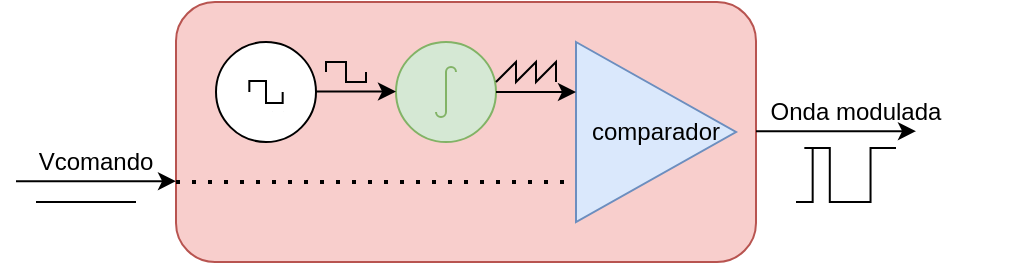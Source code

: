 <mxfile version="13.9.9" type="device"><diagram id="d5FeLhxaq8CYnHZpdYA7" name="Page-1"><mxGraphModel dx="436" dy="470" grid="1" gridSize="10" guides="1" tooltips="1" connect="1" arrows="1" fold="1" page="1" pageScale="1" pageWidth="850" pageHeight="1100" math="0" shadow="0"><root><mxCell id="0"/><mxCell id="1" parent="0"/><mxCell id="L63wCB8q5mCTQD0SwkEq-9" value="" style="rounded=1;whiteSpace=wrap;html=1;shadow=0;dashed=0;sketch=0;strokeWidth=1;fillColor=#f8cecc;strokeColor=#b85450;" parent="1" vertex="1"><mxGeometry x="330" y="260" width="290" height="130" as="geometry"/></mxCell><mxCell id="Ihf9Q0kChT4_8F_Ei2ev-1" value="comparador" style="triangle;whiteSpace=wrap;html=1;fillColor=#dae8fc;strokeColor=#6c8ebf;" vertex="1" parent="1"><mxGeometry x="530" y="280" width="80" height="90" as="geometry"/></mxCell><mxCell id="L63wCB8q5mCTQD0SwkEq-10" value="" style="group" parent="1" vertex="1" connectable="0"><mxGeometry x="670" y="275" width="80" height="50" as="geometry"/></mxCell><mxCell id="L63wCB8q5mCTQD0SwkEq-25" value="Onda modulada" style="text;html=1;strokeColor=none;fillColor=none;align=center;verticalAlign=middle;whiteSpace=wrap;rounded=0;" parent="L63wCB8q5mCTQD0SwkEq-10" vertex="1"><mxGeometry x="-50" y="30" width="100" height="20" as="geometry"/></mxCell><mxCell id="L63wCB8q5mCTQD0SwkEq-13" value="" style="verticalLabelPosition=bottom;shadow=0;dashed=0;align=center;html=1;verticalAlign=top;shape=mxgraph.electrical.abstract.integrator;fillColor=#d5e8d4;strokeColor=#82b366;" parent="1" vertex="1"><mxGeometry x="440" y="280" width="50" height="50" as="geometry"/></mxCell><mxCell id="L63wCB8q5mCTQD0SwkEq-17" value="" style="group;container=1;" parent="1" vertex="1" connectable="0"><mxGeometry x="350" y="275" width="50" height="60" as="geometry"><mxRectangle x="350" y="275" width="50" height="40" as="alternateBounds"/></mxGeometry></mxCell><mxCell id="L63wCB8q5mCTQD0SwkEq-14" value="" style="perimeter=ellipsePerimeter;verticalLabelPosition=bottom;shadow=0;dashed=0;align=center;html=1;verticalAlign=top;shape=mxgraph.electrical.instruments.signal_generator;" parent="L63wCB8q5mCTQD0SwkEq-17" vertex="1"><mxGeometry width="50" height="60" as="geometry"/></mxCell><mxCell id="L63wCB8q5mCTQD0SwkEq-15" value="" style="rounded=0;whiteSpace=wrap;html=1;strokeColor=none;" parent="L63wCB8q5mCTQD0SwkEq-17" vertex="1"><mxGeometry x="15" y="10" width="20" height="10" as="geometry"/></mxCell><mxCell id="L63wCB8q5mCTQD0SwkEq-16" value="" style="rounded=0;whiteSpace=wrap;html=1;strokeColor=none;" parent="L63wCB8q5mCTQD0SwkEq-17" vertex="1"><mxGeometry x="15" y="40" width="20" height="10" as="geometry"/></mxCell><mxCell id="L63wCB8q5mCTQD0SwkEq-19" value="" style="endArrow=classic;html=1;" parent="1" edge="1"><mxGeometry width="50" height="50" relative="1" as="geometry"><mxPoint x="250" y="349.58" as="sourcePoint"/><mxPoint x="330" y="349.58" as="targetPoint"/></mxGeometry></mxCell><mxCell id="L63wCB8q5mCTQD0SwkEq-20" value="Vcomando" style="text;html=1;strokeColor=none;fillColor=none;align=center;verticalAlign=middle;whiteSpace=wrap;rounded=0;" parent="1" vertex="1"><mxGeometry x="270" y="330" width="40" height="20" as="geometry"/></mxCell><mxCell id="L63wCB8q5mCTQD0SwkEq-21" value="" style="endArrow=none;dashed=1;html=1;dashPattern=1 3;strokeWidth=2;" parent="1" edge="1"><mxGeometry width="50" height="50" relative="1" as="geometry"><mxPoint x="330" y="350" as="sourcePoint"/><mxPoint x="530" y="350" as="targetPoint"/></mxGeometry></mxCell><mxCell id="L63wCB8q5mCTQD0SwkEq-22" value="" style="endArrow=classic;html=1;" parent="1" edge="1"><mxGeometry width="50" height="50" relative="1" as="geometry"><mxPoint x="400" y="304.8" as="sourcePoint"/><mxPoint x="440" y="304.8" as="targetPoint"/></mxGeometry></mxCell><mxCell id="L63wCB8q5mCTQD0SwkEq-23" value="" style="endArrow=classic;html=1;" parent="1" edge="1"><mxGeometry width="50" height="50" relative="1" as="geometry"><mxPoint x="490" y="305.0" as="sourcePoint"/><mxPoint x="530" y="305.0" as="targetPoint"/></mxGeometry></mxCell><mxCell id="L63wCB8q5mCTQD0SwkEq-24" value="" style="endArrow=classic;html=1;" parent="1" edge="1"><mxGeometry width="50" height="50" relative="1" as="geometry"><mxPoint x="620" y="324.58" as="sourcePoint"/><mxPoint x="700" y="324.58" as="targetPoint"/></mxGeometry></mxCell><mxCell id="L63wCB8q5mCTQD0SwkEq-37" value="" style="group" parent="1" vertex="1" connectable="0"><mxGeometry x="640" y="330" width="50" height="30" as="geometry"/></mxCell><mxCell id="L63wCB8q5mCTQD0SwkEq-32" value="" style="pointerEvents=1;verticalLabelPosition=bottom;shadow=0;dashed=0;align=center;html=1;verticalAlign=top;shape=mxgraph.electrical.waveforms.pulse_2;" parent="L63wCB8q5mCTQD0SwkEq-37" vertex="1"><mxGeometry x="4.167" y="3" width="45.833" height="27" as="geometry"/></mxCell><mxCell id="L63wCB8q5mCTQD0SwkEq-33" value="" style="pointerEvents=1;verticalLabelPosition=bottom;shadow=0;dashed=0;align=center;html=1;verticalAlign=top;shape=mxgraph.electrical.waveforms.step_1;" parent="L63wCB8q5mCTQD0SwkEq-37" vertex="1"><mxGeometry y="3" width="16.667" height="27" as="geometry"/></mxCell><mxCell id="W27MZ1mGOIZ3i2VDzrrA-1" value="" style="pointerEvents=1;verticalLabelPosition=bottom;shadow=0;dashed=0;align=center;html=1;verticalAlign=top;shape=mxgraph.electrical.waveforms.sawtooth;" parent="1" vertex="1"><mxGeometry x="490" y="290" width="30" height="10" as="geometry"/></mxCell><mxCell id="W27MZ1mGOIZ3i2VDzrrA-2" value="" style="pointerEvents=1;verticalLabelPosition=bottom;shadow=0;dashed=0;align=center;html=1;verticalAlign=top;shape=mxgraph.electrical.waveforms.square_wave;" parent="1" vertex="1"><mxGeometry x="405" y="290" width="20" height="10" as="geometry"/></mxCell><mxCell id="Ihf9Q0kChT4_8F_Ei2ev-3" value="" style="endArrow=none;html=1;" edge="1" parent="1"><mxGeometry width="50" height="50" relative="1" as="geometry"><mxPoint x="260" y="360" as="sourcePoint"/><mxPoint x="310" y="360" as="targetPoint"/></mxGeometry></mxCell></root></mxGraphModel></diagram></mxfile>
